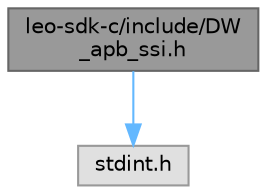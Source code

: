 digraph "leo-sdk-c/include/DW_apb_ssi.h"
{
 // LATEX_PDF_SIZE
  bgcolor="transparent";
  edge [fontname=Helvetica,fontsize=10,labelfontname=Helvetica,labelfontsize=10];
  node [fontname=Helvetica,fontsize=10,shape=box,height=0.2,width=0.4];
  Node1 [label="leo-sdk-c/include/DW\l_apb_ssi.h",height=0.2,width=0.4,color="gray40", fillcolor="grey60", style="filled", fontcolor="black",tooltip="Definitions related to flash subsector size, Page sizes. This file has definitions related to the reg..."];
  Node1 -> Node2 [color="steelblue1",style="solid"];
  Node2 [label="stdint.h",height=0.2,width=0.4,color="grey60", fillcolor="#E0E0E0", style="filled",tooltip=" "];
}
